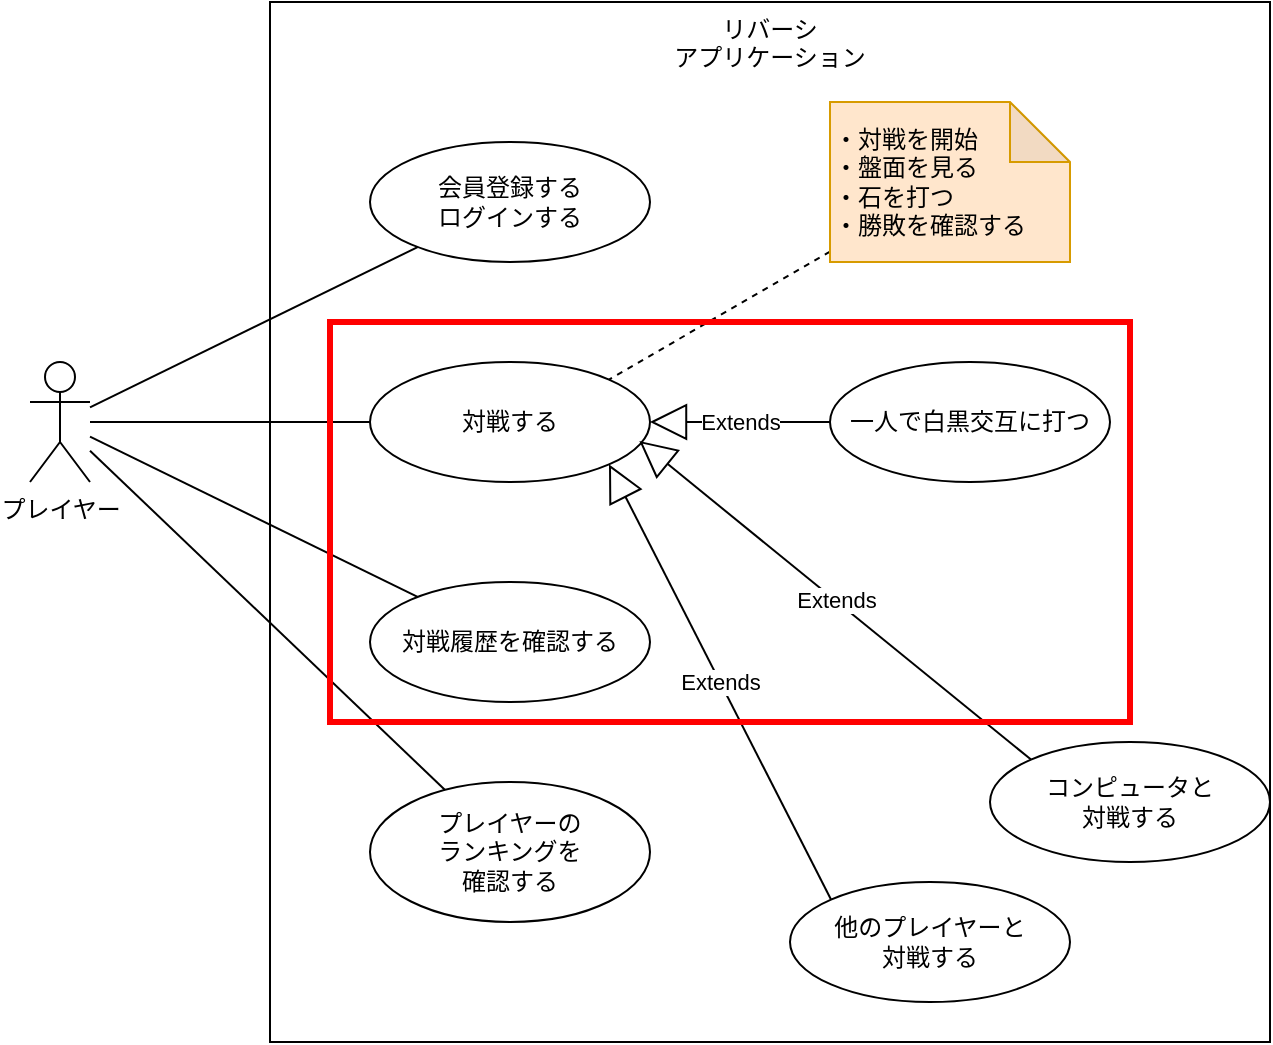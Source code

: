 <mxfile>
    <diagram id="dopliXG4qvoZi_IDmMuf" name="ページ1">
        <mxGraphModel dx="1090" dy="779" grid="1" gridSize="10" guides="1" tooltips="1" connect="1" arrows="1" fold="1" page="1" pageScale="1" pageWidth="827" pageHeight="1169" math="0" shadow="0">
            <root>
                <mxCell id="0"/>
                <mxCell id="1" parent="0"/>
                <mxCell id="2" value="リバーシ&lt;br&gt;アプリケーション" style="rounded=0;whiteSpace=wrap;html=1;align=center;horizontal=1;verticalAlign=top;fillColor=none;" vertex="1" parent="1">
                    <mxGeometry x="240" y="40" width="500" height="520" as="geometry"/>
                </mxCell>
                <mxCell id="3" value="プレイヤー" style="shape=umlActor;verticalLabelPosition=bottom;verticalAlign=top;html=1;outlineConnect=0;fillColor=none;" vertex="1" parent="1">
                    <mxGeometry x="120" y="220" width="30" height="60" as="geometry"/>
                </mxCell>
                <mxCell id="5" style="edgeStyle=none;html=1;endArrow=none;endFill=0;" edge="1" parent="1" source="4" target="3">
                    <mxGeometry relative="1" as="geometry"/>
                </mxCell>
                <mxCell id="4" value="対戦する" style="ellipse;whiteSpace=wrap;html=1;fillColor=none;" vertex="1" parent="1">
                    <mxGeometry x="290" y="220" width="140" height="60" as="geometry"/>
                </mxCell>
                <mxCell id="7" style="edgeStyle=none;html=1;entryX=1;entryY=0;entryDx=0;entryDy=0;endArrow=none;endFill=0;dashed=1;" edge="1" parent="1" source="6" target="4">
                    <mxGeometry relative="1" as="geometry"/>
                </mxCell>
                <mxCell id="6" value="・対戦を開始&lt;br&gt;・盤面を見る&lt;br&gt;・石を打つ&lt;br&gt;・勝敗を確認する" style="shape=note;whiteSpace=wrap;html=1;backgroundOutline=1;darkOpacity=0.05;fillColor=#ffe6cc;align=left;strokeColor=#d79b00;" vertex="1" parent="1">
                    <mxGeometry x="520" y="90" width="120" height="80" as="geometry"/>
                </mxCell>
                <mxCell id="12" style="edgeStyle=none;html=1;endArrow=none;endFill=0;" edge="1" parent="1" source="9" target="3">
                    <mxGeometry relative="1" as="geometry"/>
                </mxCell>
                <mxCell id="9" value="会員登録する&lt;br&gt;ログインする" style="ellipse;whiteSpace=wrap;html=1;fillColor=none;" vertex="1" parent="1">
                    <mxGeometry x="290" y="110" width="140" height="60" as="geometry"/>
                </mxCell>
                <mxCell id="13" style="edgeStyle=none;html=1;endArrow=none;endFill=0;" edge="1" parent="1" source="10" target="3">
                    <mxGeometry relative="1" as="geometry"/>
                </mxCell>
                <mxCell id="10" value="対戦履歴を確認する" style="ellipse;whiteSpace=wrap;html=1;fillColor=none;" vertex="1" parent="1">
                    <mxGeometry x="290" y="330" width="140" height="60" as="geometry"/>
                </mxCell>
                <mxCell id="14" value="一人で白黒交互に打つ" style="ellipse;whiteSpace=wrap;html=1;fillColor=none;" vertex="1" parent="1">
                    <mxGeometry x="520" y="220" width="140" height="60" as="geometry"/>
                </mxCell>
                <mxCell id="15" value="コンピュータと&lt;br&gt;対戦する" style="ellipse;whiteSpace=wrap;html=1;fillColor=none;" vertex="1" parent="1">
                    <mxGeometry x="600" y="410" width="140" height="60" as="geometry"/>
                </mxCell>
                <mxCell id="16" value="他のプレイヤーと&lt;br&gt;対戦する" style="ellipse;whiteSpace=wrap;html=1;fillColor=none;" vertex="1" parent="1">
                    <mxGeometry x="500" y="480" width="140" height="60" as="geometry"/>
                </mxCell>
                <mxCell id="18" value="Extends" style="endArrow=block;endSize=16;endFill=0;html=1;entryX=1;entryY=0.5;entryDx=0;entryDy=0;exitX=0;exitY=0.5;exitDx=0;exitDy=0;" edge="1" parent="1" source="14" target="4">
                    <mxGeometry width="160" relative="1" as="geometry">
                        <mxPoint x="400" y="360" as="sourcePoint"/>
                        <mxPoint x="560" y="360" as="targetPoint"/>
                    </mxGeometry>
                </mxCell>
                <mxCell id="19" value="Extends" style="endArrow=block;endSize=16;endFill=0;html=1;entryX=0.962;entryY=0.658;entryDx=0;entryDy=0;exitX=0;exitY=0;exitDx=0;exitDy=0;entryPerimeter=0;" edge="1" parent="1" source="15" target="4">
                    <mxGeometry width="160" relative="1" as="geometry">
                        <mxPoint x="530" y="270" as="sourcePoint"/>
                        <mxPoint x="440" y="270" as="targetPoint"/>
                    </mxGeometry>
                </mxCell>
                <mxCell id="20" value="Extends" style="endArrow=block;endSize=16;endFill=0;html=1;entryX=1;entryY=1;entryDx=0;entryDy=0;exitX=0;exitY=0;exitDx=0;exitDy=0;" edge="1" parent="1" source="16" target="4">
                    <mxGeometry width="160" relative="1" as="geometry">
                        <mxPoint x="580.503" y="408.787" as="sourcePoint"/>
                        <mxPoint x="434.68" y="279.48" as="targetPoint"/>
                    </mxGeometry>
                </mxCell>
                <mxCell id="22" style="edgeStyle=none;html=1;endArrow=none;endFill=0;" edge="1" parent="1" source="21" target="3">
                    <mxGeometry relative="1" as="geometry"/>
                </mxCell>
                <mxCell id="21" value="プレイヤーの&lt;br&gt;ランキングを&lt;br&gt;確認する" style="ellipse;whiteSpace=wrap;html=1;fillColor=none;" vertex="1" parent="1">
                    <mxGeometry x="290" y="430" width="140" height="70" as="geometry"/>
                </mxCell>
                <mxCell id="23" value="" style="rounded=0;whiteSpace=wrap;html=1;fillColor=none;strokeColor=#FF0000;strokeWidth=3;" vertex="1" parent="1">
                    <mxGeometry x="270" y="200" width="400" height="200" as="geometry"/>
                </mxCell>
            </root>
        </mxGraphModel>
    </diagram>
</mxfile>